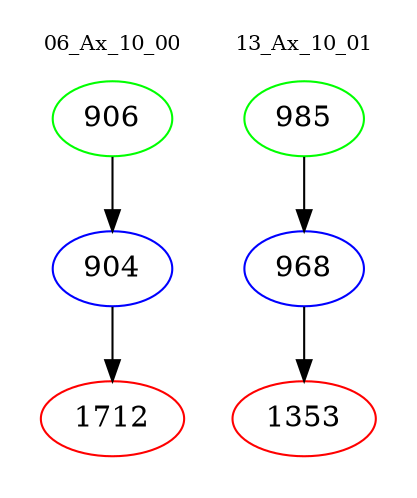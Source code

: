 digraph{
subgraph cluster_0 {
color = white
label = "06_Ax_10_00";
fontsize=10;
T0_906 [label="906", color="green"]
T0_906 -> T0_904 [color="black"]
T0_904 [label="904", color="blue"]
T0_904 -> T0_1712 [color="black"]
T0_1712 [label="1712", color="red"]
}
subgraph cluster_1 {
color = white
label = "13_Ax_10_01";
fontsize=10;
T1_985 [label="985", color="green"]
T1_985 -> T1_968 [color="black"]
T1_968 [label="968", color="blue"]
T1_968 -> T1_1353 [color="black"]
T1_1353 [label="1353", color="red"]
}
}
